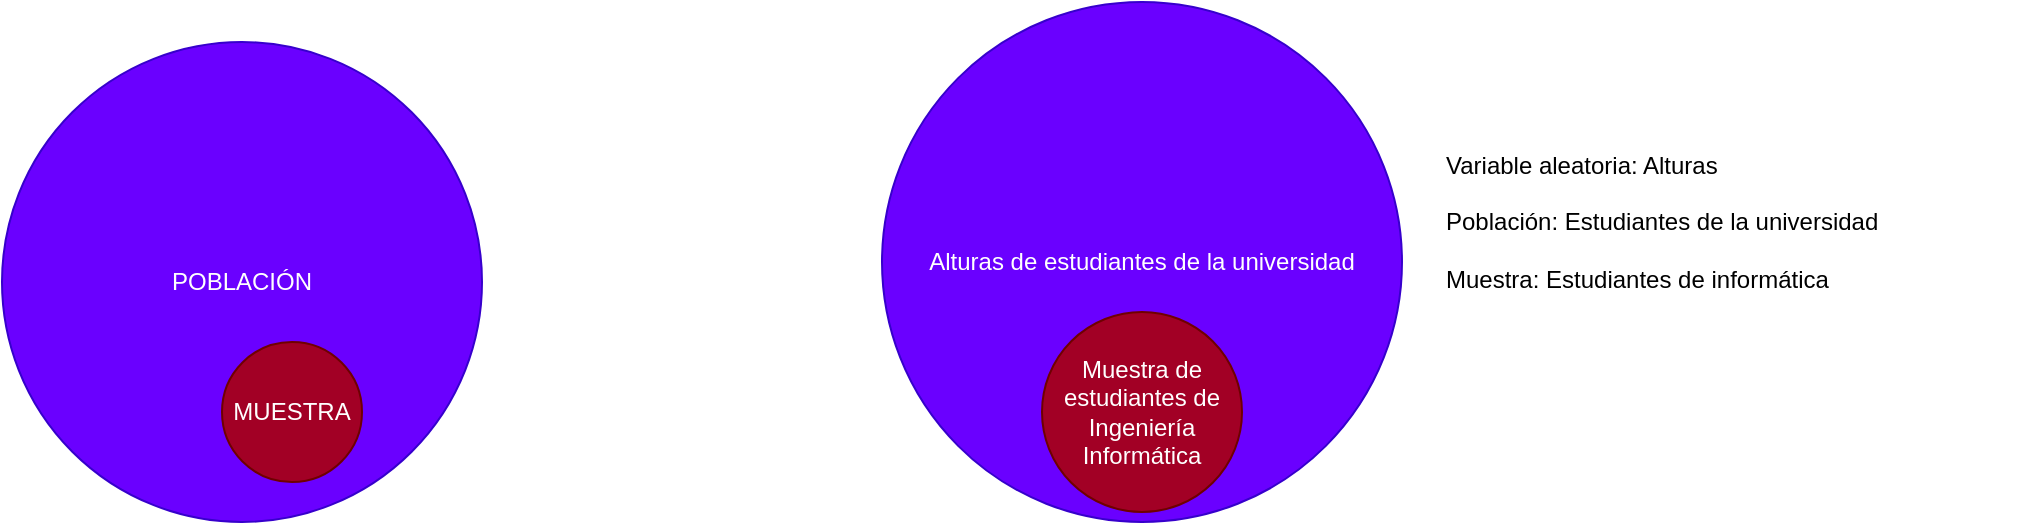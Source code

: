 <mxfile version="24.7.5">
  <diagram name="Page-1" id="2sJVNby1LgSEMNk1-PV5">
    <mxGraphModel dx="1434" dy="879" grid="1" gridSize="10" guides="1" tooltips="1" connect="1" arrows="1" fold="1" page="0" pageScale="1" pageWidth="850" pageHeight="1100" math="0" shadow="0">
      <root>
        <mxCell id="0" />
        <mxCell id="1" parent="0" />
        <mxCell id="nzXC6F38BJRtRWUt-cYX-1" value="POBLACIÓN" style="ellipse;whiteSpace=wrap;html=1;aspect=fixed;fillColor=#6a00ff;fontColor=#ffffff;strokeColor=#3700CC;" vertex="1" parent="1">
          <mxGeometry x="140" y="260" width="240" height="240" as="geometry" />
        </mxCell>
        <mxCell id="nzXC6F38BJRtRWUt-cYX-2" value="MUESTRA" style="ellipse;whiteSpace=wrap;html=1;aspect=fixed;fillColor=#a20025;fontColor=#ffffff;strokeColor=#6F0000;" vertex="1" parent="1">
          <mxGeometry x="250" y="410" width="70" height="70" as="geometry" />
        </mxCell>
        <mxCell id="nzXC6F38BJRtRWUt-cYX-3" value="Alturas de estudiantes de la universidad" style="ellipse;whiteSpace=wrap;html=1;aspect=fixed;fillColor=#6a00ff;fontColor=#ffffff;strokeColor=#3700CC;" vertex="1" parent="1">
          <mxGeometry x="580" y="240" width="260" height="260" as="geometry" />
        </mxCell>
        <mxCell id="nzXC6F38BJRtRWUt-cYX-4" value="Muestra de estudiantes de Ingeniería Informática" style="ellipse;whiteSpace=wrap;html=1;aspect=fixed;fillColor=#a20025;fontColor=#ffffff;strokeColor=#6F0000;" vertex="1" parent="1">
          <mxGeometry x="660" y="395" width="100" height="100" as="geometry" />
        </mxCell>
        <mxCell id="nzXC6F38BJRtRWUt-cYX-5" value="Variable aleatoria: Alturas&lt;div&gt;&lt;br&gt;&lt;/div&gt;&lt;div&gt;Población: Estudiantes de la universidad&lt;/div&gt;&lt;div&gt;&lt;br&gt;&lt;/div&gt;&lt;div&gt;Muestra: Estudiantes de informática&lt;/div&gt;" style="text;html=1;align=left;verticalAlign=middle;whiteSpace=wrap;rounded=0;" vertex="1" parent="1">
          <mxGeometry x="860" y="260" width="290" height="180" as="geometry" />
        </mxCell>
      </root>
    </mxGraphModel>
  </diagram>
</mxfile>
